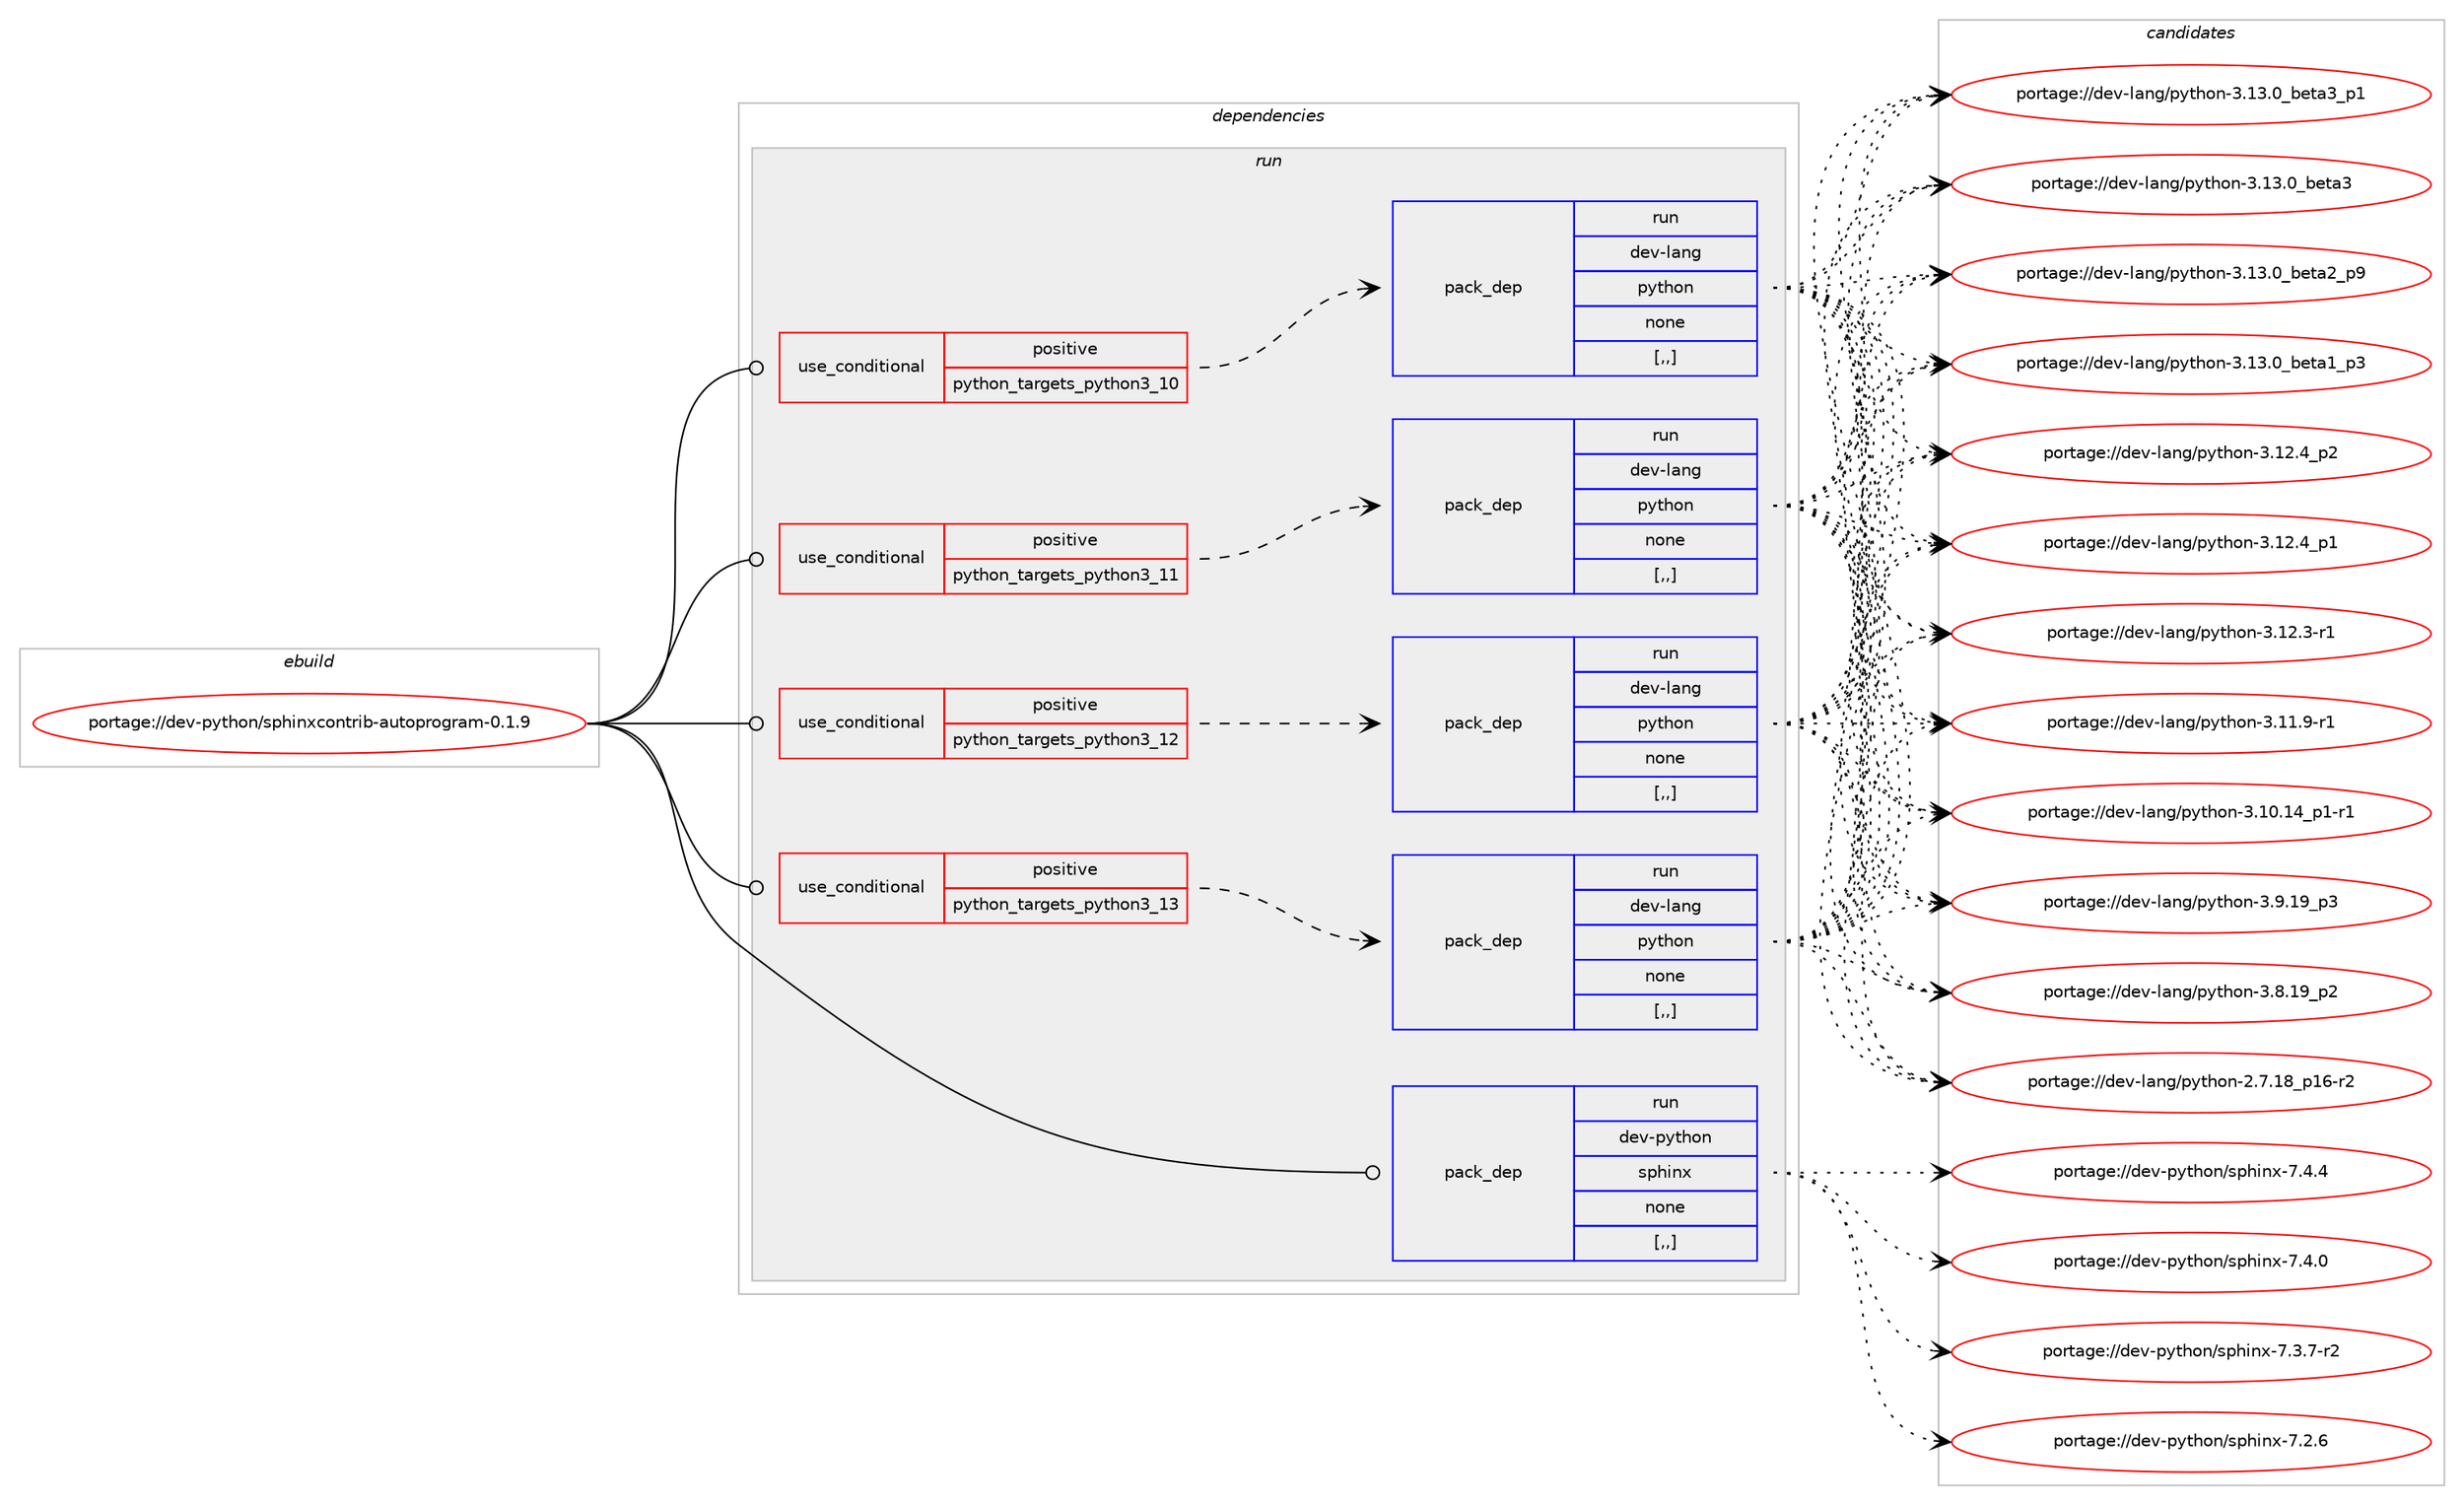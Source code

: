 digraph prolog {

# *************
# Graph options
# *************

newrank=true;
concentrate=true;
compound=true;
graph [rankdir=LR,fontname=Helvetica,fontsize=10,ranksep=1.5];#, ranksep=2.5, nodesep=0.2];
edge  [arrowhead=vee];
node  [fontname=Helvetica,fontsize=10];

# **********
# The ebuild
# **********

subgraph cluster_leftcol {
color=gray;
label=<<i>ebuild</i>>;
id [label="portage://dev-python/sphinxcontrib-autoprogram-0.1.9", color=red, width=4, href="../dev-python/sphinxcontrib-autoprogram-0.1.9.svg"];
}

# ****************
# The dependencies
# ****************

subgraph cluster_midcol {
color=gray;
label=<<i>dependencies</i>>;
subgraph cluster_compile {
fillcolor="#eeeeee";
style=filled;
label=<<i>compile</i>>;
}
subgraph cluster_compileandrun {
fillcolor="#eeeeee";
style=filled;
label=<<i>compile and run</i>>;
}
subgraph cluster_run {
fillcolor="#eeeeee";
style=filled;
label=<<i>run</i>>;
subgraph cond39652 {
dependency163474 [label=<<TABLE BORDER="0" CELLBORDER="1" CELLSPACING="0" CELLPADDING="4"><TR><TD ROWSPAN="3" CELLPADDING="10">use_conditional</TD></TR><TR><TD>positive</TD></TR><TR><TD>python_targets_python3_10</TD></TR></TABLE>>, shape=none, color=red];
subgraph pack122550 {
dependency163475 [label=<<TABLE BORDER="0" CELLBORDER="1" CELLSPACING="0" CELLPADDING="4" WIDTH="220"><TR><TD ROWSPAN="6" CELLPADDING="30">pack_dep</TD></TR><TR><TD WIDTH="110">run</TD></TR><TR><TD>dev-lang</TD></TR><TR><TD>python</TD></TR><TR><TD>none</TD></TR><TR><TD>[,,]</TD></TR></TABLE>>, shape=none, color=blue];
}
dependency163474:e -> dependency163475:w [weight=20,style="dashed",arrowhead="vee"];
}
id:e -> dependency163474:w [weight=20,style="solid",arrowhead="odot"];
subgraph cond39653 {
dependency163476 [label=<<TABLE BORDER="0" CELLBORDER="1" CELLSPACING="0" CELLPADDING="4"><TR><TD ROWSPAN="3" CELLPADDING="10">use_conditional</TD></TR><TR><TD>positive</TD></TR><TR><TD>python_targets_python3_11</TD></TR></TABLE>>, shape=none, color=red];
subgraph pack122551 {
dependency163477 [label=<<TABLE BORDER="0" CELLBORDER="1" CELLSPACING="0" CELLPADDING="4" WIDTH="220"><TR><TD ROWSPAN="6" CELLPADDING="30">pack_dep</TD></TR><TR><TD WIDTH="110">run</TD></TR><TR><TD>dev-lang</TD></TR><TR><TD>python</TD></TR><TR><TD>none</TD></TR><TR><TD>[,,]</TD></TR></TABLE>>, shape=none, color=blue];
}
dependency163476:e -> dependency163477:w [weight=20,style="dashed",arrowhead="vee"];
}
id:e -> dependency163476:w [weight=20,style="solid",arrowhead="odot"];
subgraph cond39654 {
dependency163478 [label=<<TABLE BORDER="0" CELLBORDER="1" CELLSPACING="0" CELLPADDING="4"><TR><TD ROWSPAN="3" CELLPADDING="10">use_conditional</TD></TR><TR><TD>positive</TD></TR><TR><TD>python_targets_python3_12</TD></TR></TABLE>>, shape=none, color=red];
subgraph pack122552 {
dependency163479 [label=<<TABLE BORDER="0" CELLBORDER="1" CELLSPACING="0" CELLPADDING="4" WIDTH="220"><TR><TD ROWSPAN="6" CELLPADDING="30">pack_dep</TD></TR><TR><TD WIDTH="110">run</TD></TR><TR><TD>dev-lang</TD></TR><TR><TD>python</TD></TR><TR><TD>none</TD></TR><TR><TD>[,,]</TD></TR></TABLE>>, shape=none, color=blue];
}
dependency163478:e -> dependency163479:w [weight=20,style="dashed",arrowhead="vee"];
}
id:e -> dependency163478:w [weight=20,style="solid",arrowhead="odot"];
subgraph cond39655 {
dependency163480 [label=<<TABLE BORDER="0" CELLBORDER="1" CELLSPACING="0" CELLPADDING="4"><TR><TD ROWSPAN="3" CELLPADDING="10">use_conditional</TD></TR><TR><TD>positive</TD></TR><TR><TD>python_targets_python3_13</TD></TR></TABLE>>, shape=none, color=red];
subgraph pack122553 {
dependency163481 [label=<<TABLE BORDER="0" CELLBORDER="1" CELLSPACING="0" CELLPADDING="4" WIDTH="220"><TR><TD ROWSPAN="6" CELLPADDING="30">pack_dep</TD></TR><TR><TD WIDTH="110">run</TD></TR><TR><TD>dev-lang</TD></TR><TR><TD>python</TD></TR><TR><TD>none</TD></TR><TR><TD>[,,]</TD></TR></TABLE>>, shape=none, color=blue];
}
dependency163480:e -> dependency163481:w [weight=20,style="dashed",arrowhead="vee"];
}
id:e -> dependency163480:w [weight=20,style="solid",arrowhead="odot"];
subgraph pack122554 {
dependency163482 [label=<<TABLE BORDER="0" CELLBORDER="1" CELLSPACING="0" CELLPADDING="4" WIDTH="220"><TR><TD ROWSPAN="6" CELLPADDING="30">pack_dep</TD></TR><TR><TD WIDTH="110">run</TD></TR><TR><TD>dev-python</TD></TR><TR><TD>sphinx</TD></TR><TR><TD>none</TD></TR><TR><TD>[,,]</TD></TR></TABLE>>, shape=none, color=blue];
}
id:e -> dependency163482:w [weight=20,style="solid",arrowhead="odot"];
}
}

# **************
# The candidates
# **************

subgraph cluster_choices {
rank=same;
color=gray;
label=<<i>candidates</i>>;

subgraph choice122550 {
color=black;
nodesep=1;
choice10010111845108971101034711212111610411111045514649514648959810111697519511249 [label="portage://dev-lang/python-3.13.0_beta3_p1", color=red, width=4,href="../dev-lang/python-3.13.0_beta3_p1.svg"];
choice1001011184510897110103471121211161041111104551464951464895981011169751 [label="portage://dev-lang/python-3.13.0_beta3", color=red, width=4,href="../dev-lang/python-3.13.0_beta3.svg"];
choice10010111845108971101034711212111610411111045514649514648959810111697509511257 [label="portage://dev-lang/python-3.13.0_beta2_p9", color=red, width=4,href="../dev-lang/python-3.13.0_beta2_p9.svg"];
choice10010111845108971101034711212111610411111045514649514648959810111697499511251 [label="portage://dev-lang/python-3.13.0_beta1_p3", color=red, width=4,href="../dev-lang/python-3.13.0_beta1_p3.svg"];
choice100101118451089711010347112121116104111110455146495046529511250 [label="portage://dev-lang/python-3.12.4_p2", color=red, width=4,href="../dev-lang/python-3.12.4_p2.svg"];
choice100101118451089711010347112121116104111110455146495046529511249 [label="portage://dev-lang/python-3.12.4_p1", color=red, width=4,href="../dev-lang/python-3.12.4_p1.svg"];
choice100101118451089711010347112121116104111110455146495046514511449 [label="portage://dev-lang/python-3.12.3-r1", color=red, width=4,href="../dev-lang/python-3.12.3-r1.svg"];
choice100101118451089711010347112121116104111110455146494946574511449 [label="portage://dev-lang/python-3.11.9-r1", color=red, width=4,href="../dev-lang/python-3.11.9-r1.svg"];
choice100101118451089711010347112121116104111110455146494846495295112494511449 [label="portage://dev-lang/python-3.10.14_p1-r1", color=red, width=4,href="../dev-lang/python-3.10.14_p1-r1.svg"];
choice100101118451089711010347112121116104111110455146574649579511251 [label="portage://dev-lang/python-3.9.19_p3", color=red, width=4,href="../dev-lang/python-3.9.19_p3.svg"];
choice100101118451089711010347112121116104111110455146564649579511250 [label="portage://dev-lang/python-3.8.19_p2", color=red, width=4,href="../dev-lang/python-3.8.19_p2.svg"];
choice100101118451089711010347112121116104111110455046554649569511249544511450 [label="portage://dev-lang/python-2.7.18_p16-r2", color=red, width=4,href="../dev-lang/python-2.7.18_p16-r2.svg"];
dependency163475:e -> choice10010111845108971101034711212111610411111045514649514648959810111697519511249:w [style=dotted,weight="100"];
dependency163475:e -> choice1001011184510897110103471121211161041111104551464951464895981011169751:w [style=dotted,weight="100"];
dependency163475:e -> choice10010111845108971101034711212111610411111045514649514648959810111697509511257:w [style=dotted,weight="100"];
dependency163475:e -> choice10010111845108971101034711212111610411111045514649514648959810111697499511251:w [style=dotted,weight="100"];
dependency163475:e -> choice100101118451089711010347112121116104111110455146495046529511250:w [style=dotted,weight="100"];
dependency163475:e -> choice100101118451089711010347112121116104111110455146495046529511249:w [style=dotted,weight="100"];
dependency163475:e -> choice100101118451089711010347112121116104111110455146495046514511449:w [style=dotted,weight="100"];
dependency163475:e -> choice100101118451089711010347112121116104111110455146494946574511449:w [style=dotted,weight="100"];
dependency163475:e -> choice100101118451089711010347112121116104111110455146494846495295112494511449:w [style=dotted,weight="100"];
dependency163475:e -> choice100101118451089711010347112121116104111110455146574649579511251:w [style=dotted,weight="100"];
dependency163475:e -> choice100101118451089711010347112121116104111110455146564649579511250:w [style=dotted,weight="100"];
dependency163475:e -> choice100101118451089711010347112121116104111110455046554649569511249544511450:w [style=dotted,weight="100"];
}
subgraph choice122551 {
color=black;
nodesep=1;
choice10010111845108971101034711212111610411111045514649514648959810111697519511249 [label="portage://dev-lang/python-3.13.0_beta3_p1", color=red, width=4,href="../dev-lang/python-3.13.0_beta3_p1.svg"];
choice1001011184510897110103471121211161041111104551464951464895981011169751 [label="portage://dev-lang/python-3.13.0_beta3", color=red, width=4,href="../dev-lang/python-3.13.0_beta3.svg"];
choice10010111845108971101034711212111610411111045514649514648959810111697509511257 [label="portage://dev-lang/python-3.13.0_beta2_p9", color=red, width=4,href="../dev-lang/python-3.13.0_beta2_p9.svg"];
choice10010111845108971101034711212111610411111045514649514648959810111697499511251 [label="portage://dev-lang/python-3.13.0_beta1_p3", color=red, width=4,href="../dev-lang/python-3.13.0_beta1_p3.svg"];
choice100101118451089711010347112121116104111110455146495046529511250 [label="portage://dev-lang/python-3.12.4_p2", color=red, width=4,href="../dev-lang/python-3.12.4_p2.svg"];
choice100101118451089711010347112121116104111110455146495046529511249 [label="portage://dev-lang/python-3.12.4_p1", color=red, width=4,href="../dev-lang/python-3.12.4_p1.svg"];
choice100101118451089711010347112121116104111110455146495046514511449 [label="portage://dev-lang/python-3.12.3-r1", color=red, width=4,href="../dev-lang/python-3.12.3-r1.svg"];
choice100101118451089711010347112121116104111110455146494946574511449 [label="portage://dev-lang/python-3.11.9-r1", color=red, width=4,href="../dev-lang/python-3.11.9-r1.svg"];
choice100101118451089711010347112121116104111110455146494846495295112494511449 [label="portage://dev-lang/python-3.10.14_p1-r1", color=red, width=4,href="../dev-lang/python-3.10.14_p1-r1.svg"];
choice100101118451089711010347112121116104111110455146574649579511251 [label="portage://dev-lang/python-3.9.19_p3", color=red, width=4,href="../dev-lang/python-3.9.19_p3.svg"];
choice100101118451089711010347112121116104111110455146564649579511250 [label="portage://dev-lang/python-3.8.19_p2", color=red, width=4,href="../dev-lang/python-3.8.19_p2.svg"];
choice100101118451089711010347112121116104111110455046554649569511249544511450 [label="portage://dev-lang/python-2.7.18_p16-r2", color=red, width=4,href="../dev-lang/python-2.7.18_p16-r2.svg"];
dependency163477:e -> choice10010111845108971101034711212111610411111045514649514648959810111697519511249:w [style=dotted,weight="100"];
dependency163477:e -> choice1001011184510897110103471121211161041111104551464951464895981011169751:w [style=dotted,weight="100"];
dependency163477:e -> choice10010111845108971101034711212111610411111045514649514648959810111697509511257:w [style=dotted,weight="100"];
dependency163477:e -> choice10010111845108971101034711212111610411111045514649514648959810111697499511251:w [style=dotted,weight="100"];
dependency163477:e -> choice100101118451089711010347112121116104111110455146495046529511250:w [style=dotted,weight="100"];
dependency163477:e -> choice100101118451089711010347112121116104111110455146495046529511249:w [style=dotted,weight="100"];
dependency163477:e -> choice100101118451089711010347112121116104111110455146495046514511449:w [style=dotted,weight="100"];
dependency163477:e -> choice100101118451089711010347112121116104111110455146494946574511449:w [style=dotted,weight="100"];
dependency163477:e -> choice100101118451089711010347112121116104111110455146494846495295112494511449:w [style=dotted,weight="100"];
dependency163477:e -> choice100101118451089711010347112121116104111110455146574649579511251:w [style=dotted,weight="100"];
dependency163477:e -> choice100101118451089711010347112121116104111110455146564649579511250:w [style=dotted,weight="100"];
dependency163477:e -> choice100101118451089711010347112121116104111110455046554649569511249544511450:w [style=dotted,weight="100"];
}
subgraph choice122552 {
color=black;
nodesep=1;
choice10010111845108971101034711212111610411111045514649514648959810111697519511249 [label="portage://dev-lang/python-3.13.0_beta3_p1", color=red, width=4,href="../dev-lang/python-3.13.0_beta3_p1.svg"];
choice1001011184510897110103471121211161041111104551464951464895981011169751 [label="portage://dev-lang/python-3.13.0_beta3", color=red, width=4,href="../dev-lang/python-3.13.0_beta3.svg"];
choice10010111845108971101034711212111610411111045514649514648959810111697509511257 [label="portage://dev-lang/python-3.13.0_beta2_p9", color=red, width=4,href="../dev-lang/python-3.13.0_beta2_p9.svg"];
choice10010111845108971101034711212111610411111045514649514648959810111697499511251 [label="portage://dev-lang/python-3.13.0_beta1_p3", color=red, width=4,href="../dev-lang/python-3.13.0_beta1_p3.svg"];
choice100101118451089711010347112121116104111110455146495046529511250 [label="portage://dev-lang/python-3.12.4_p2", color=red, width=4,href="../dev-lang/python-3.12.4_p2.svg"];
choice100101118451089711010347112121116104111110455146495046529511249 [label="portage://dev-lang/python-3.12.4_p1", color=red, width=4,href="../dev-lang/python-3.12.4_p1.svg"];
choice100101118451089711010347112121116104111110455146495046514511449 [label="portage://dev-lang/python-3.12.3-r1", color=red, width=4,href="../dev-lang/python-3.12.3-r1.svg"];
choice100101118451089711010347112121116104111110455146494946574511449 [label="portage://dev-lang/python-3.11.9-r1", color=red, width=4,href="../dev-lang/python-3.11.9-r1.svg"];
choice100101118451089711010347112121116104111110455146494846495295112494511449 [label="portage://dev-lang/python-3.10.14_p1-r1", color=red, width=4,href="../dev-lang/python-3.10.14_p1-r1.svg"];
choice100101118451089711010347112121116104111110455146574649579511251 [label="portage://dev-lang/python-3.9.19_p3", color=red, width=4,href="../dev-lang/python-3.9.19_p3.svg"];
choice100101118451089711010347112121116104111110455146564649579511250 [label="portage://dev-lang/python-3.8.19_p2", color=red, width=4,href="../dev-lang/python-3.8.19_p2.svg"];
choice100101118451089711010347112121116104111110455046554649569511249544511450 [label="portage://dev-lang/python-2.7.18_p16-r2", color=red, width=4,href="../dev-lang/python-2.7.18_p16-r2.svg"];
dependency163479:e -> choice10010111845108971101034711212111610411111045514649514648959810111697519511249:w [style=dotted,weight="100"];
dependency163479:e -> choice1001011184510897110103471121211161041111104551464951464895981011169751:w [style=dotted,weight="100"];
dependency163479:e -> choice10010111845108971101034711212111610411111045514649514648959810111697509511257:w [style=dotted,weight="100"];
dependency163479:e -> choice10010111845108971101034711212111610411111045514649514648959810111697499511251:w [style=dotted,weight="100"];
dependency163479:e -> choice100101118451089711010347112121116104111110455146495046529511250:w [style=dotted,weight="100"];
dependency163479:e -> choice100101118451089711010347112121116104111110455146495046529511249:w [style=dotted,weight="100"];
dependency163479:e -> choice100101118451089711010347112121116104111110455146495046514511449:w [style=dotted,weight="100"];
dependency163479:e -> choice100101118451089711010347112121116104111110455146494946574511449:w [style=dotted,weight="100"];
dependency163479:e -> choice100101118451089711010347112121116104111110455146494846495295112494511449:w [style=dotted,weight="100"];
dependency163479:e -> choice100101118451089711010347112121116104111110455146574649579511251:w [style=dotted,weight="100"];
dependency163479:e -> choice100101118451089711010347112121116104111110455146564649579511250:w [style=dotted,weight="100"];
dependency163479:e -> choice100101118451089711010347112121116104111110455046554649569511249544511450:w [style=dotted,weight="100"];
}
subgraph choice122553 {
color=black;
nodesep=1;
choice10010111845108971101034711212111610411111045514649514648959810111697519511249 [label="portage://dev-lang/python-3.13.0_beta3_p1", color=red, width=4,href="../dev-lang/python-3.13.0_beta3_p1.svg"];
choice1001011184510897110103471121211161041111104551464951464895981011169751 [label="portage://dev-lang/python-3.13.0_beta3", color=red, width=4,href="../dev-lang/python-3.13.0_beta3.svg"];
choice10010111845108971101034711212111610411111045514649514648959810111697509511257 [label="portage://dev-lang/python-3.13.0_beta2_p9", color=red, width=4,href="../dev-lang/python-3.13.0_beta2_p9.svg"];
choice10010111845108971101034711212111610411111045514649514648959810111697499511251 [label="portage://dev-lang/python-3.13.0_beta1_p3", color=red, width=4,href="../dev-lang/python-3.13.0_beta1_p3.svg"];
choice100101118451089711010347112121116104111110455146495046529511250 [label="portage://dev-lang/python-3.12.4_p2", color=red, width=4,href="../dev-lang/python-3.12.4_p2.svg"];
choice100101118451089711010347112121116104111110455146495046529511249 [label="portage://dev-lang/python-3.12.4_p1", color=red, width=4,href="../dev-lang/python-3.12.4_p1.svg"];
choice100101118451089711010347112121116104111110455146495046514511449 [label="portage://dev-lang/python-3.12.3-r1", color=red, width=4,href="../dev-lang/python-3.12.3-r1.svg"];
choice100101118451089711010347112121116104111110455146494946574511449 [label="portage://dev-lang/python-3.11.9-r1", color=red, width=4,href="../dev-lang/python-3.11.9-r1.svg"];
choice100101118451089711010347112121116104111110455146494846495295112494511449 [label="portage://dev-lang/python-3.10.14_p1-r1", color=red, width=4,href="../dev-lang/python-3.10.14_p1-r1.svg"];
choice100101118451089711010347112121116104111110455146574649579511251 [label="portage://dev-lang/python-3.9.19_p3", color=red, width=4,href="../dev-lang/python-3.9.19_p3.svg"];
choice100101118451089711010347112121116104111110455146564649579511250 [label="portage://dev-lang/python-3.8.19_p2", color=red, width=4,href="../dev-lang/python-3.8.19_p2.svg"];
choice100101118451089711010347112121116104111110455046554649569511249544511450 [label="portage://dev-lang/python-2.7.18_p16-r2", color=red, width=4,href="../dev-lang/python-2.7.18_p16-r2.svg"];
dependency163481:e -> choice10010111845108971101034711212111610411111045514649514648959810111697519511249:w [style=dotted,weight="100"];
dependency163481:e -> choice1001011184510897110103471121211161041111104551464951464895981011169751:w [style=dotted,weight="100"];
dependency163481:e -> choice10010111845108971101034711212111610411111045514649514648959810111697509511257:w [style=dotted,weight="100"];
dependency163481:e -> choice10010111845108971101034711212111610411111045514649514648959810111697499511251:w [style=dotted,weight="100"];
dependency163481:e -> choice100101118451089711010347112121116104111110455146495046529511250:w [style=dotted,weight="100"];
dependency163481:e -> choice100101118451089711010347112121116104111110455146495046529511249:w [style=dotted,weight="100"];
dependency163481:e -> choice100101118451089711010347112121116104111110455146495046514511449:w [style=dotted,weight="100"];
dependency163481:e -> choice100101118451089711010347112121116104111110455146494946574511449:w [style=dotted,weight="100"];
dependency163481:e -> choice100101118451089711010347112121116104111110455146494846495295112494511449:w [style=dotted,weight="100"];
dependency163481:e -> choice100101118451089711010347112121116104111110455146574649579511251:w [style=dotted,weight="100"];
dependency163481:e -> choice100101118451089711010347112121116104111110455146564649579511250:w [style=dotted,weight="100"];
dependency163481:e -> choice100101118451089711010347112121116104111110455046554649569511249544511450:w [style=dotted,weight="100"];
}
subgraph choice122554 {
color=black;
nodesep=1;
choice1001011184511212111610411111047115112104105110120455546524652 [label="portage://dev-python/sphinx-7.4.4", color=red, width=4,href="../dev-python/sphinx-7.4.4.svg"];
choice1001011184511212111610411111047115112104105110120455546524648 [label="portage://dev-python/sphinx-7.4.0", color=red, width=4,href="../dev-python/sphinx-7.4.0.svg"];
choice10010111845112121116104111110471151121041051101204555465146554511450 [label="portage://dev-python/sphinx-7.3.7-r2", color=red, width=4,href="../dev-python/sphinx-7.3.7-r2.svg"];
choice1001011184511212111610411111047115112104105110120455546504654 [label="portage://dev-python/sphinx-7.2.6", color=red, width=4,href="../dev-python/sphinx-7.2.6.svg"];
dependency163482:e -> choice1001011184511212111610411111047115112104105110120455546524652:w [style=dotted,weight="100"];
dependency163482:e -> choice1001011184511212111610411111047115112104105110120455546524648:w [style=dotted,weight="100"];
dependency163482:e -> choice10010111845112121116104111110471151121041051101204555465146554511450:w [style=dotted,weight="100"];
dependency163482:e -> choice1001011184511212111610411111047115112104105110120455546504654:w [style=dotted,weight="100"];
}
}

}
